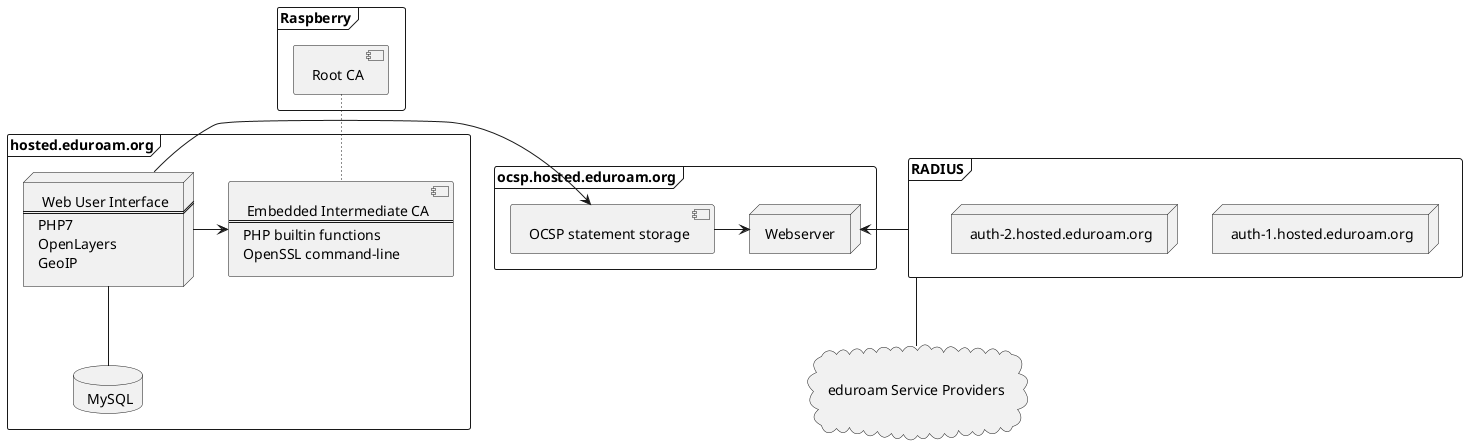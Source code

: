 @startuml
frame hosted.eduroam.org  {
node web [ Web User Interface
===
PHP7
OpenLayers
GeoIP ]

database mysql [ MySQL 
]

component ca [ Embedded Intermediate CA
===
PHP builtin functions
OpenSSL command-line
]

}

frame ocsp.hosted.eduroam.org {
node Webserver

component ocspstore [ OCSP statement storage
]
}

frame Raspberry {
component rootca [ Root CA
]
}

frame RADIUS {
node auth1 [ auth-1.hosted.eduroam.org
]
node auth2 [ auth-2.hosted.eduroam.org
]

}
cloud sp [ 

eduroam Service Providers

]
web -- mysql
web -> ca
web -> ocspstore
ocspstore -> Webserver
rootca ~~ ca
RADIUS -> Webserver
RADIUS -- sp
@enduml
